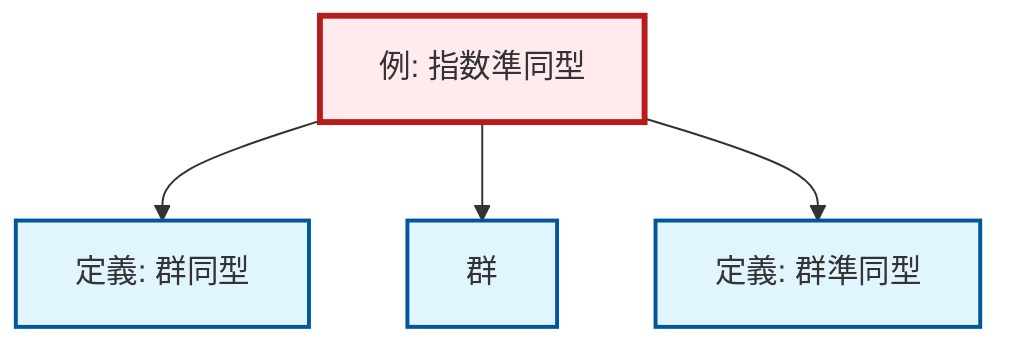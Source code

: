 graph TD
    classDef definition fill:#e1f5fe,stroke:#01579b,stroke-width:2px
    classDef theorem fill:#f3e5f5,stroke:#4a148c,stroke-width:2px
    classDef axiom fill:#fff3e0,stroke:#e65100,stroke-width:2px
    classDef example fill:#e8f5e9,stroke:#1b5e20,stroke-width:2px
    classDef current fill:#ffebee,stroke:#b71c1c,stroke-width:3px
    ex-exponential-homomorphism["例: 指数準同型"]:::example
    def-homomorphism["定義: 群準同型"]:::definition
    def-group["群"]:::definition
    def-isomorphism["定義: 群同型"]:::definition
    ex-exponential-homomorphism --> def-isomorphism
    ex-exponential-homomorphism --> def-group
    ex-exponential-homomorphism --> def-homomorphism
    class ex-exponential-homomorphism current